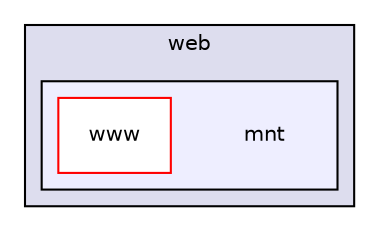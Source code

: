 digraph G {
  compound=true
  node [ fontsize=10, fontname="Helvetica"];
  edge [ labelfontsize=9, labelfontname="Helvetica"];
  subgraph clusterdir_a72f5f7defb30c0ab9cf2249d0076c83 {
    graph [ bgcolor="#ddddee", pencolor="black", label="web" fontname="Helvetica", fontsize=10, URL="dir_a72f5f7defb30c0ab9cf2249d0076c83.html"]
  subgraph clusterdir_9094f315af6244492ab0263b44a3fd71 {
    graph [ bgcolor="#eeeeff", pencolor="black", label="" URL="dir_9094f315af6244492ab0263b44a3fd71.html"];
    dir_9094f315af6244492ab0263b44a3fd71 [shape=plaintext label="mnt"];
    dir_10c91f7f5b86990aee2fa9eb67db1401 [shape=box label="www" color="red" fillcolor="white" style="filled" URL="dir_10c91f7f5b86990aee2fa9eb67db1401.html"];
  }
  }
}
